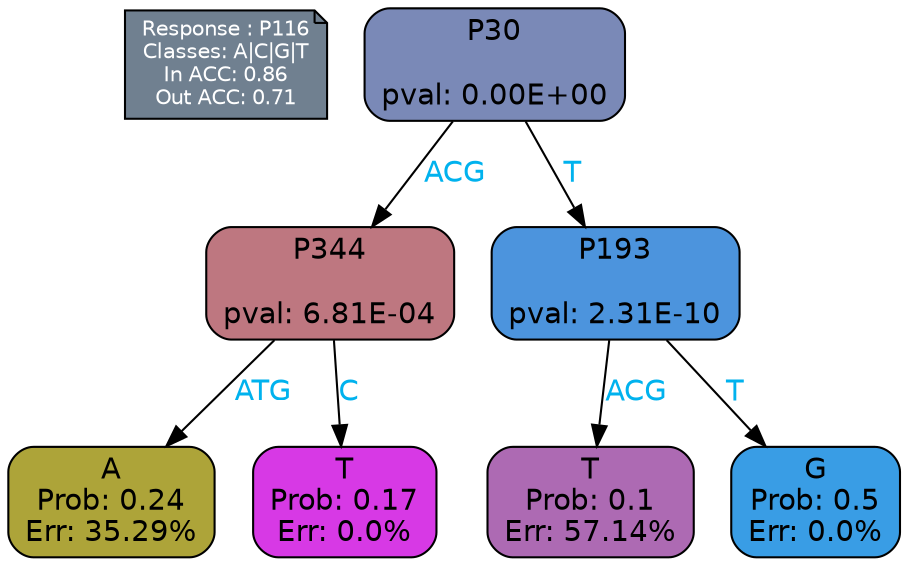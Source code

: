 digraph Tree {
node [shape=box, style="filled, rounded", color="black", fontname=helvetica] ;
graph [ranksep=equally, splines=polylines, bgcolor=transparent, dpi=600] ;
edge [fontname=helvetica] ;
LEGEND [label="Response : P116
Classes: A|C|G|T
In ACC: 0.86
Out ACC: 0.71
",shape=note,align=left,style=filled,fillcolor="slategray",fontcolor="white",fontsize=10];1 [label="P30

pval: 0.00E+00", fillcolor="#7a89b7"] ;
2 [label="P344

pval: 6.81E-04", fillcolor="#be7780"] ;
3 [label="A
Prob: 0.24
Err: 35.29%", fillcolor="#ada439"] ;
4 [label="T
Prob: 0.17
Err: 0.0%", fillcolor="#d739e5"] ;
5 [label="P193

pval: 2.31E-10", fillcolor="#4c94dd"] ;
6 [label="T
Prob: 0.1
Err: 57.14%", fillcolor="#ad6ab3"] ;
7 [label="G
Prob: 0.5
Err: 0.0%", fillcolor="#399de5"] ;
1 -> 2 [label="ACG",fontcolor=deepskyblue2] ;
1 -> 5 [label="T",fontcolor=deepskyblue2] ;
2 -> 3 [label="ATG",fontcolor=deepskyblue2] ;
2 -> 4 [label="C",fontcolor=deepskyblue2] ;
5 -> 6 [label="ACG",fontcolor=deepskyblue2] ;
5 -> 7 [label="T",fontcolor=deepskyblue2] ;
{rank = same; 3;4;6;7;}{rank = same; LEGEND;1;}}